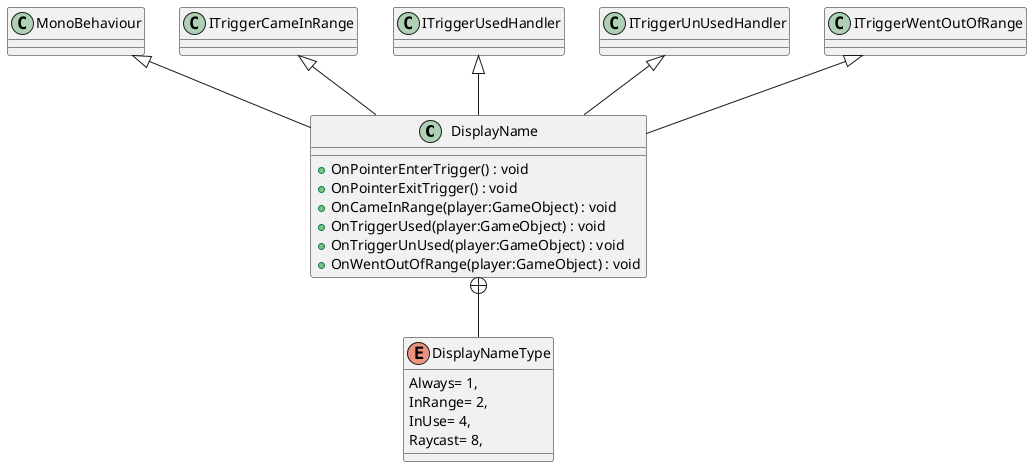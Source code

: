 @startuml
class DisplayName {
    + OnPointerEnterTrigger() : void
    + OnPointerExitTrigger() : void
    + OnCameInRange(player:GameObject) : void
    + OnTriggerUsed(player:GameObject) : void
    + OnTriggerUnUsed(player:GameObject) : void
    + OnWentOutOfRange(player:GameObject) : void
}
enum DisplayNameType {
    Always= 1,
    InRange= 2,
    InUse= 4,
    Raycast= 8,
}
MonoBehaviour <|-- DisplayName
ITriggerCameInRange <|-- DisplayName
ITriggerUsedHandler <|-- DisplayName
ITriggerUnUsedHandler <|-- DisplayName
ITriggerWentOutOfRange <|-- DisplayName
DisplayName +-- DisplayNameType
@enduml
